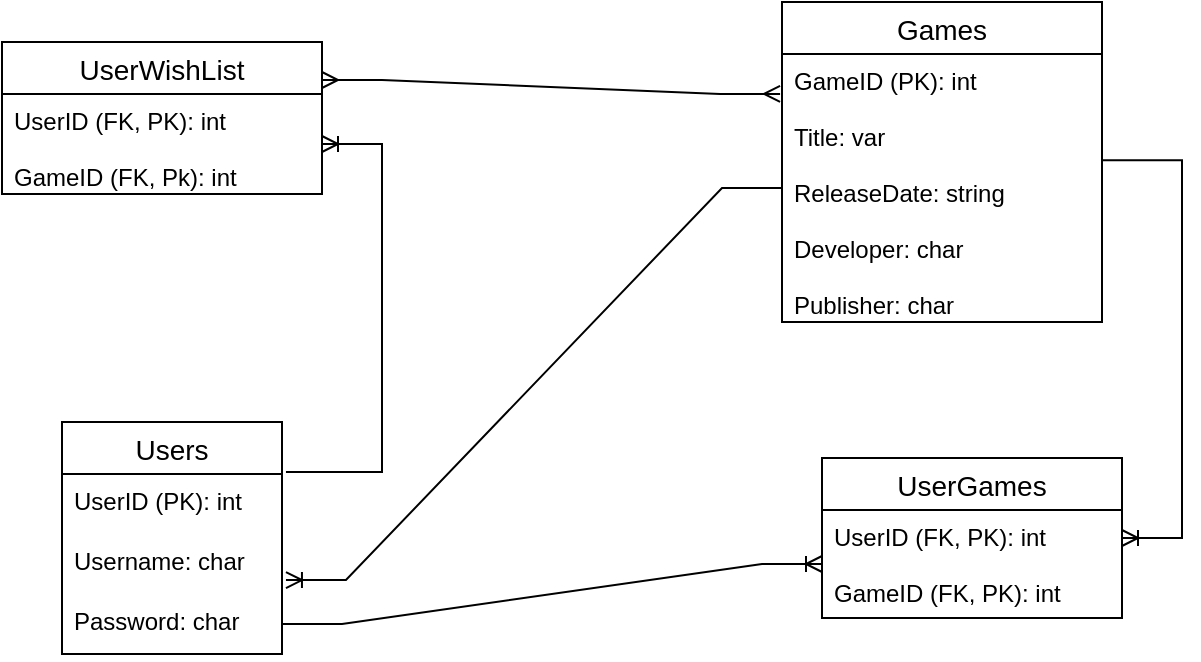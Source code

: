 <mxfile version="20.8.10" type="device"><diagram name="Page-1" id="BIND_jU5gNa85fv-kvo3"><mxGraphModel dx="834" dy="1684" grid="1" gridSize="10" guides="1" tooltips="1" connect="1" arrows="1" fold="1" page="1" pageScale="1" pageWidth="850" pageHeight="1100" math="0" shadow="0"><root><mxCell id="0"/><mxCell id="1" parent="0"/><mxCell id="0mqt3yeAcVK7rrZwU9oZ-1" value="Users" style="swimlane;fontStyle=0;childLayout=stackLayout;horizontal=1;startSize=26;horizontalStack=0;resizeParent=1;resizeParentMax=0;resizeLast=0;collapsible=1;marginBottom=0;align=center;fontSize=14;" vertex="1" parent="1"><mxGeometry x="80" y="390" width="110" height="116" as="geometry"/></mxCell><mxCell id="0mqt3yeAcVK7rrZwU9oZ-2" value="UserID (PK): int" style="text;strokeColor=none;fillColor=none;spacingLeft=4;spacingRight=4;overflow=hidden;rotatable=0;points=[[0,0.5],[1,0.5]];portConstraint=eastwest;fontSize=12;" vertex="1" parent="0mqt3yeAcVK7rrZwU9oZ-1"><mxGeometry y="26" width="110" height="30" as="geometry"/></mxCell><mxCell id="0mqt3yeAcVK7rrZwU9oZ-3" value="Username: char" style="text;strokeColor=none;fillColor=none;spacingLeft=4;spacingRight=4;overflow=hidden;rotatable=0;points=[[0,0.5],[1,0.5]];portConstraint=eastwest;fontSize=12;" vertex="1" parent="0mqt3yeAcVK7rrZwU9oZ-1"><mxGeometry y="56" width="110" height="30" as="geometry"/></mxCell><mxCell id="0mqt3yeAcVK7rrZwU9oZ-4" value="Password: char" style="text;strokeColor=none;fillColor=none;spacingLeft=4;spacingRight=4;overflow=hidden;rotatable=0;points=[[0,0.5],[1,0.5]];portConstraint=eastwest;fontSize=12;" vertex="1" parent="0mqt3yeAcVK7rrZwU9oZ-1"><mxGeometry y="86" width="110" height="30" as="geometry"/></mxCell><mxCell id="0mqt3yeAcVK7rrZwU9oZ-5" value="Games" style="swimlane;fontStyle=0;childLayout=stackLayout;horizontal=1;startSize=26;horizontalStack=0;resizeParent=1;resizeParentMax=0;resizeLast=0;collapsible=1;marginBottom=0;align=center;fontSize=14;" vertex="1" parent="1"><mxGeometry x="440" y="180" width="160" height="160" as="geometry"/></mxCell><mxCell id="0mqt3yeAcVK7rrZwU9oZ-6" value="GameID (PK): int&#10;&#10;Title: var&#10;&#10;ReleaseDate: string&#10;&#10;Developer: char&#10;&#10;Publisher: char" style="text;strokeColor=none;fillColor=none;spacingLeft=4;spacingRight=4;overflow=hidden;rotatable=0;points=[[0,0.5],[1,0.5]];portConstraint=eastwest;fontSize=12;" vertex="1" parent="0mqt3yeAcVK7rrZwU9oZ-5"><mxGeometry y="26" width="160" height="134" as="geometry"/></mxCell><mxCell id="0mqt3yeAcVK7rrZwU9oZ-7" value="UserGames" style="swimlane;fontStyle=0;childLayout=stackLayout;horizontal=1;startSize=26;horizontalStack=0;resizeParent=1;resizeParentMax=0;resizeLast=0;collapsible=1;marginBottom=0;align=center;fontSize=14;" vertex="1" parent="1"><mxGeometry x="460" y="408" width="150" height="80" as="geometry"/></mxCell><mxCell id="0mqt3yeAcVK7rrZwU9oZ-8" value="UserID (FK, PK): int&#10;&#10;GameID (FK, PK): int" style="text;strokeColor=none;fillColor=none;spacingLeft=4;spacingRight=4;overflow=hidden;rotatable=0;points=[[0,0.5],[1,0.5]];portConstraint=eastwest;fontSize=12;" vertex="1" parent="0mqt3yeAcVK7rrZwU9oZ-7"><mxGeometry y="26" width="150" height="54" as="geometry"/></mxCell><mxCell id="0mqt3yeAcVK7rrZwU9oZ-9" value="UserWishList" style="swimlane;fontStyle=0;childLayout=stackLayout;horizontal=1;startSize=26;horizontalStack=0;resizeParent=1;resizeParentMax=0;resizeLast=0;collapsible=1;marginBottom=0;align=center;fontSize=14;" vertex="1" parent="1"><mxGeometry x="50" y="200" width="160" height="76" as="geometry"/></mxCell><mxCell id="0mqt3yeAcVK7rrZwU9oZ-10" value="UserID (FK, PK): int&#10;&#10;GameID (FK, Pk): int" style="text;strokeColor=none;fillColor=none;spacingLeft=4;spacingRight=4;overflow=hidden;rotatable=0;points=[[0,0.5],[1,0.5]];portConstraint=eastwest;fontSize=12;" vertex="1" parent="0mqt3yeAcVK7rrZwU9oZ-9"><mxGeometry y="26" width="160" height="50" as="geometry"/></mxCell><mxCell id="0mqt3yeAcVK7rrZwU9oZ-11" value="" style="edgeStyle=entityRelationEdgeStyle;fontSize=12;html=1;endArrow=ERoneToMany;rounded=0;exitX=1;exitY=0.5;exitDx=0;exitDy=0;entryX=0;entryY=0.5;entryDx=0;entryDy=0;" edge="1" parent="1" source="0mqt3yeAcVK7rrZwU9oZ-4" target="0mqt3yeAcVK7rrZwU9oZ-8"><mxGeometry width="100" height="100" relative="1" as="geometry"><mxPoint x="420" y="660" as="sourcePoint"/><mxPoint x="520" y="560" as="targetPoint"/></mxGeometry></mxCell><mxCell id="0mqt3yeAcVK7rrZwU9oZ-12" value="" style="edgeStyle=entityRelationEdgeStyle;fontSize=12;html=1;endArrow=ERoneToMany;rounded=0;exitX=1.018;exitY=-0.033;exitDx=0;exitDy=0;exitPerimeter=0;" edge="1" parent="1" source="0mqt3yeAcVK7rrZwU9oZ-2" target="0mqt3yeAcVK7rrZwU9oZ-10"><mxGeometry width="100" height="100" relative="1" as="geometry"><mxPoint x="200" y="390" as="sourcePoint"/><mxPoint x="630" y="459" as="targetPoint"/></mxGeometry></mxCell><mxCell id="0mqt3yeAcVK7rrZwU9oZ-13" value="" style="edgeStyle=entityRelationEdgeStyle;fontSize=12;html=1;endArrow=ERoneToMany;rounded=0;exitX=1;exitY=0.396;exitDx=0;exitDy=0;exitPerimeter=0;" edge="1" parent="1" source="0mqt3yeAcVK7rrZwU9oZ-6" target="0mqt3yeAcVK7rrZwU9oZ-7"><mxGeometry width="100" height="100" relative="1" as="geometry"><mxPoint x="250" y="421" as="sourcePoint"/><mxPoint x="630" y="459" as="targetPoint"/></mxGeometry></mxCell><mxCell id="0mqt3yeAcVK7rrZwU9oZ-14" value="" style="edgeStyle=entityRelationEdgeStyle;fontSize=12;html=1;endArrow=ERoneToMany;rounded=0;entryX=1.018;entryY=0.767;entryDx=0;entryDy=0;entryPerimeter=0;" edge="1" parent="1" source="0mqt3yeAcVK7rrZwU9oZ-6" target="0mqt3yeAcVK7rrZwU9oZ-3"><mxGeometry width="100" height="100" relative="1" as="geometry"><mxPoint x="190" y="340" as="sourcePoint"/><mxPoint x="290" y="240" as="targetPoint"/></mxGeometry></mxCell><mxCell id="0mqt3yeAcVK7rrZwU9oZ-15" value="" style="edgeStyle=entityRelationEdgeStyle;fontSize=12;html=1;endArrow=ERmany;startArrow=ERmany;rounded=0;exitX=1;exitY=0.25;exitDx=0;exitDy=0;entryX=-0.006;entryY=0.149;entryDx=0;entryDy=0;entryPerimeter=0;" edge="1" parent="1" source="0mqt3yeAcVK7rrZwU9oZ-9" target="0mqt3yeAcVK7rrZwU9oZ-6"><mxGeometry width="100" height="100" relative="1" as="geometry"><mxPoint x="370" y="660" as="sourcePoint"/><mxPoint x="470" y="560" as="targetPoint"/></mxGeometry></mxCell></root></mxGraphModel></diagram></mxfile>
